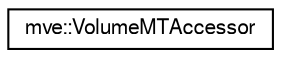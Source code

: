 digraph "Graphical Class Hierarchy"
{
  edge [fontname="FreeSans",fontsize="10",labelfontname="FreeSans",labelfontsize="10"];
  node [fontname="FreeSans",fontsize="10",shape=record];
  rankdir="LR";
  Node0 [label="mve::VolumeMTAccessor",height=0.2,width=0.4,color="black", fillcolor="white", style="filled",URL="$classmve_1_1_volume_m_t_accessor.html"];
}
